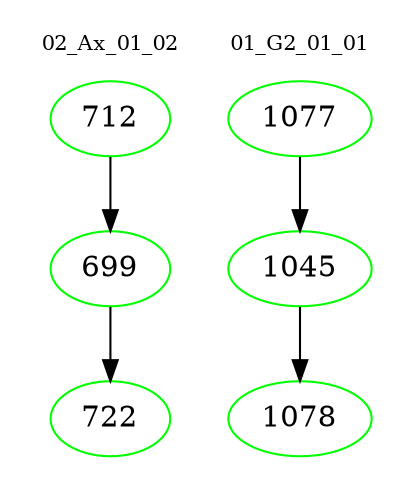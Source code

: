 digraph{
subgraph cluster_0 {
color = white
label = "02_Ax_01_02";
fontsize=10;
T0_712 [label="712", color="green"]
T0_712 -> T0_699 [color="black"]
T0_699 [label="699", color="green"]
T0_699 -> T0_722 [color="black"]
T0_722 [label="722", color="green"]
}
subgraph cluster_1 {
color = white
label = "01_G2_01_01";
fontsize=10;
T1_1077 [label="1077", color="green"]
T1_1077 -> T1_1045 [color="black"]
T1_1045 [label="1045", color="green"]
T1_1045 -> T1_1078 [color="black"]
T1_1078 [label="1078", color="green"]
}
}
